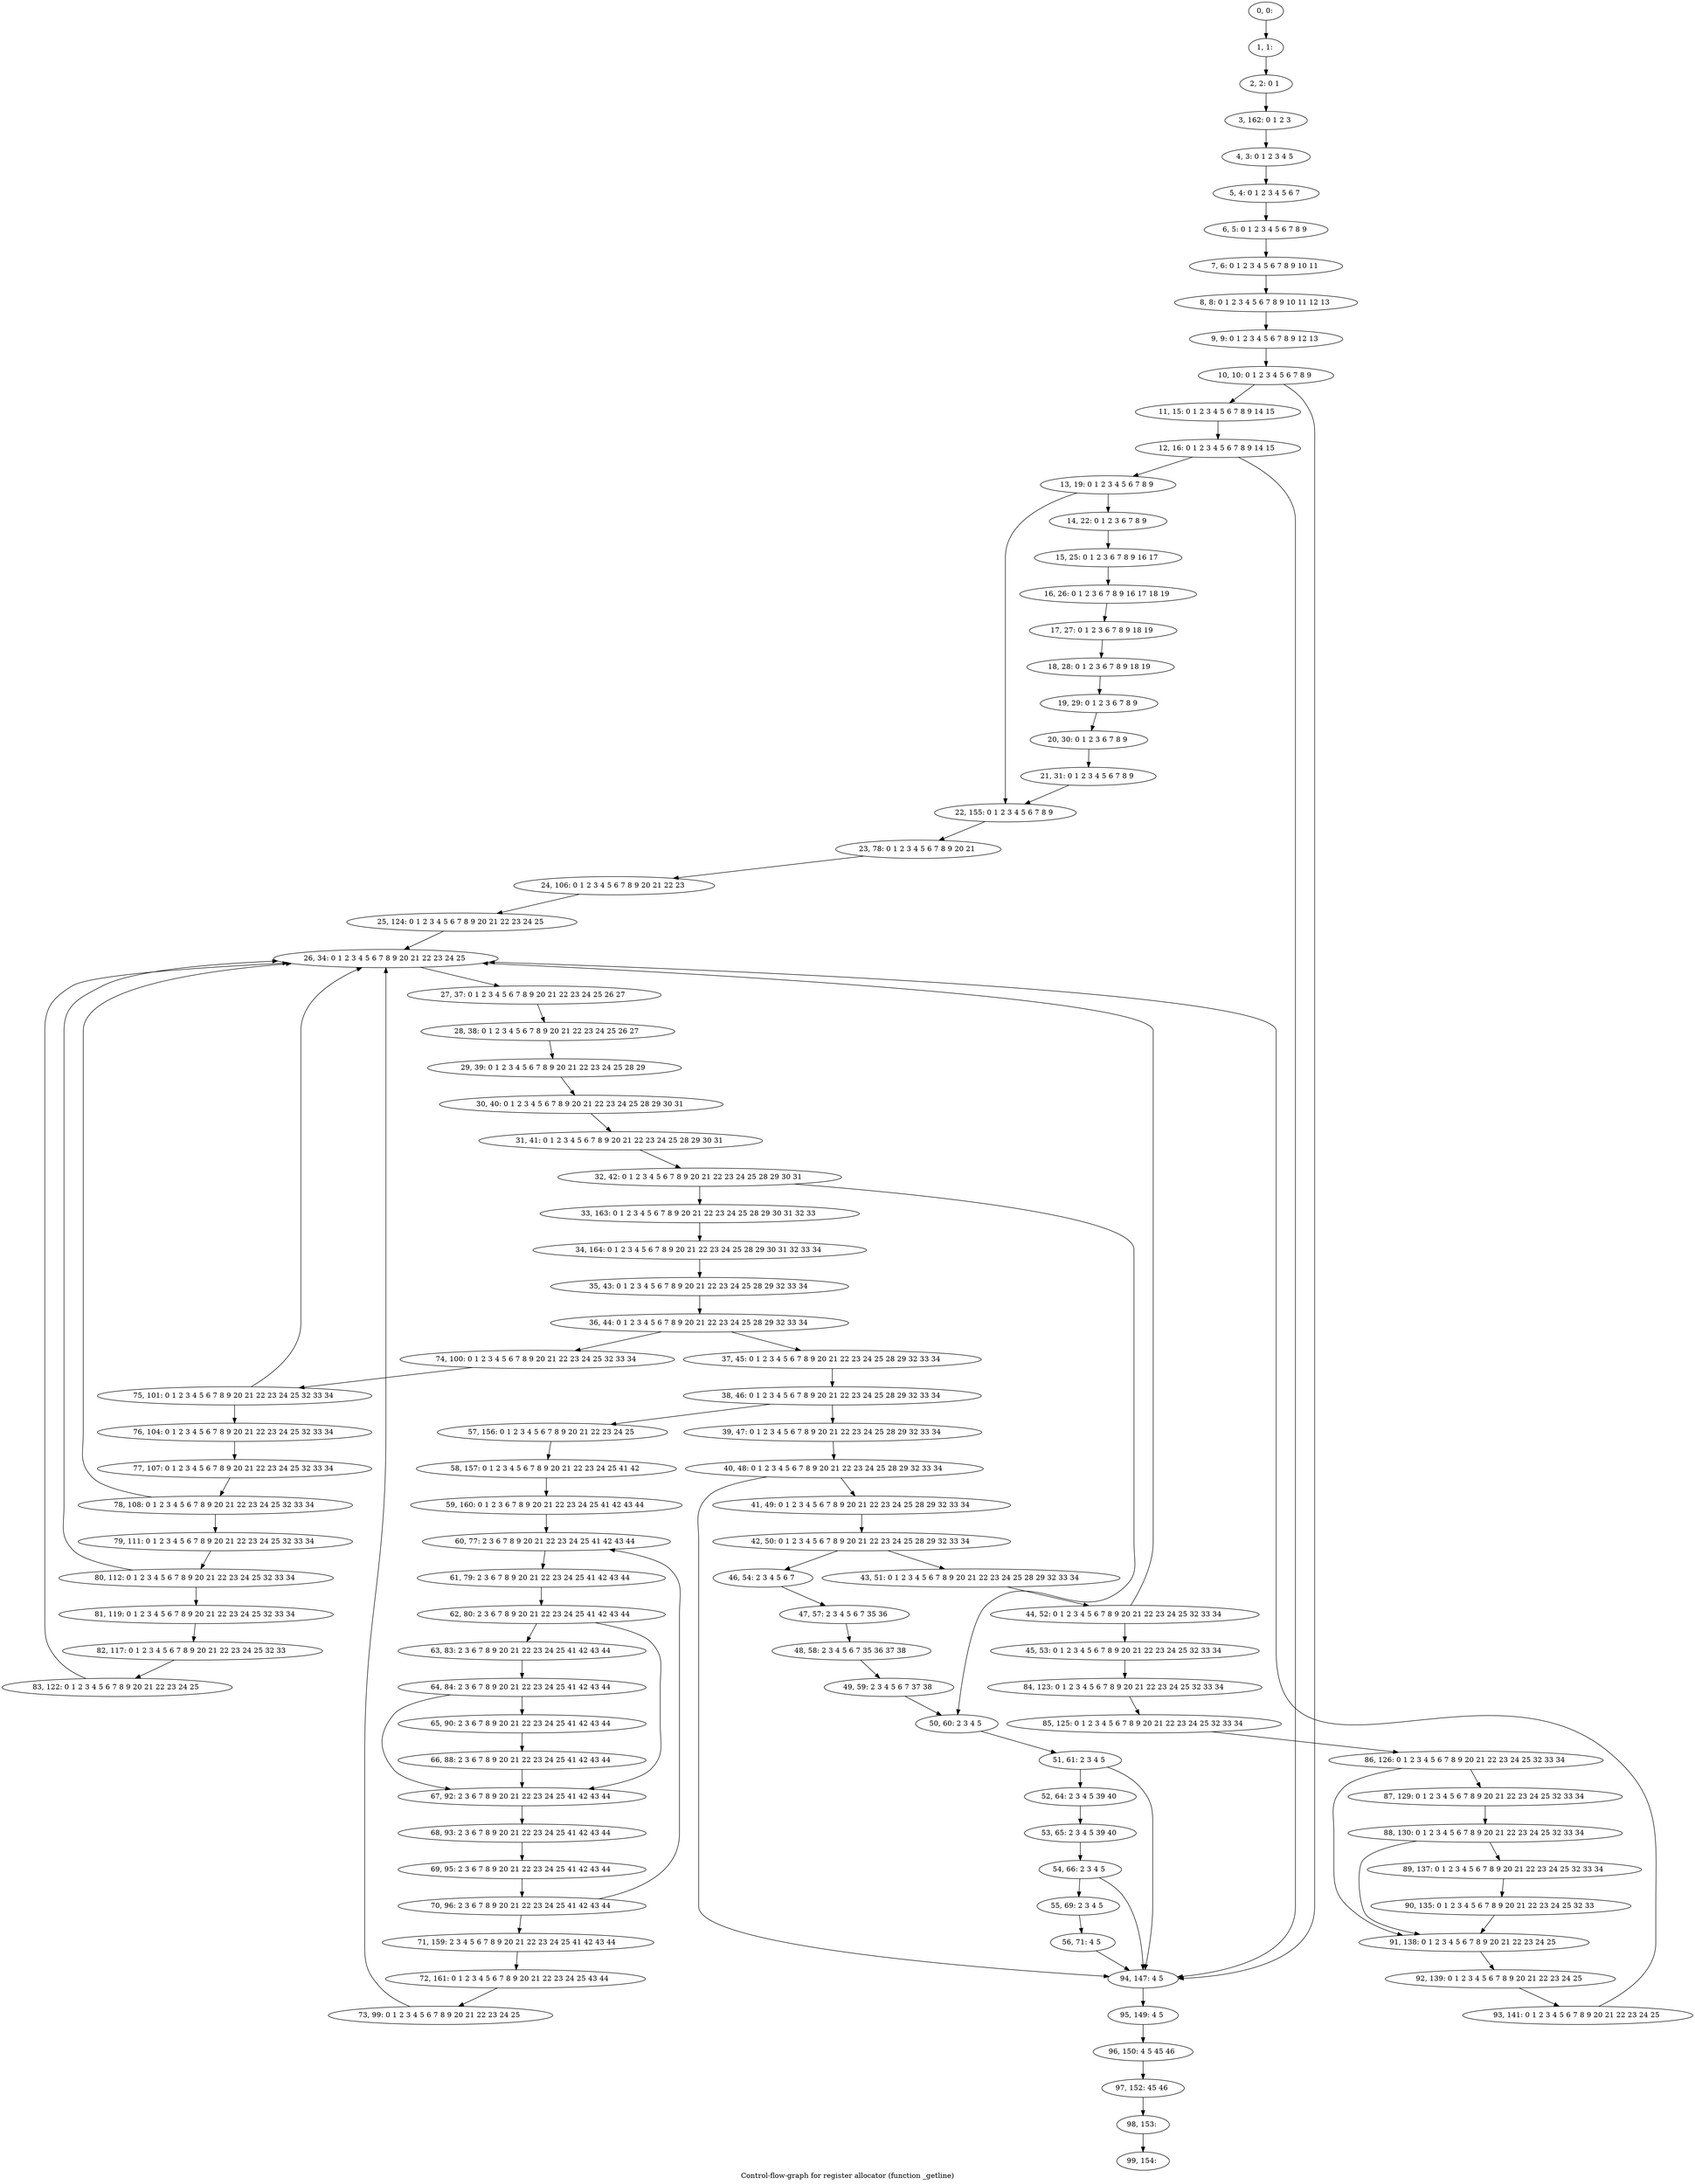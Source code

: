 digraph G {
graph [label="Control-flow-graph for register allocator (function _getline)"]
0[label="0, 0: "];
1[label="1, 1: "];
2[label="2, 2: 0 1 "];
3[label="3, 162: 0 1 2 3 "];
4[label="4, 3: 0 1 2 3 4 5 "];
5[label="5, 4: 0 1 2 3 4 5 6 7 "];
6[label="6, 5: 0 1 2 3 4 5 6 7 8 9 "];
7[label="7, 6: 0 1 2 3 4 5 6 7 8 9 10 11 "];
8[label="8, 8: 0 1 2 3 4 5 6 7 8 9 10 11 12 13 "];
9[label="9, 9: 0 1 2 3 4 5 6 7 8 9 12 13 "];
10[label="10, 10: 0 1 2 3 4 5 6 7 8 9 "];
11[label="11, 15: 0 1 2 3 4 5 6 7 8 9 14 15 "];
12[label="12, 16: 0 1 2 3 4 5 6 7 8 9 14 15 "];
13[label="13, 19: 0 1 2 3 4 5 6 7 8 9 "];
14[label="14, 22: 0 1 2 3 6 7 8 9 "];
15[label="15, 25: 0 1 2 3 6 7 8 9 16 17 "];
16[label="16, 26: 0 1 2 3 6 7 8 9 16 17 18 19 "];
17[label="17, 27: 0 1 2 3 6 7 8 9 18 19 "];
18[label="18, 28: 0 1 2 3 6 7 8 9 18 19 "];
19[label="19, 29: 0 1 2 3 6 7 8 9 "];
20[label="20, 30: 0 1 2 3 6 7 8 9 "];
21[label="21, 31: 0 1 2 3 4 5 6 7 8 9 "];
22[label="22, 155: 0 1 2 3 4 5 6 7 8 9 "];
23[label="23, 78: 0 1 2 3 4 5 6 7 8 9 20 21 "];
24[label="24, 106: 0 1 2 3 4 5 6 7 8 9 20 21 22 23 "];
25[label="25, 124: 0 1 2 3 4 5 6 7 8 9 20 21 22 23 24 25 "];
26[label="26, 34: 0 1 2 3 4 5 6 7 8 9 20 21 22 23 24 25 "];
27[label="27, 37: 0 1 2 3 4 5 6 7 8 9 20 21 22 23 24 25 26 27 "];
28[label="28, 38: 0 1 2 3 4 5 6 7 8 9 20 21 22 23 24 25 26 27 "];
29[label="29, 39: 0 1 2 3 4 5 6 7 8 9 20 21 22 23 24 25 28 29 "];
30[label="30, 40: 0 1 2 3 4 5 6 7 8 9 20 21 22 23 24 25 28 29 30 31 "];
31[label="31, 41: 0 1 2 3 4 5 6 7 8 9 20 21 22 23 24 25 28 29 30 31 "];
32[label="32, 42: 0 1 2 3 4 5 6 7 8 9 20 21 22 23 24 25 28 29 30 31 "];
33[label="33, 163: 0 1 2 3 4 5 6 7 8 9 20 21 22 23 24 25 28 29 30 31 32 33 "];
34[label="34, 164: 0 1 2 3 4 5 6 7 8 9 20 21 22 23 24 25 28 29 30 31 32 33 34 "];
35[label="35, 43: 0 1 2 3 4 5 6 7 8 9 20 21 22 23 24 25 28 29 32 33 34 "];
36[label="36, 44: 0 1 2 3 4 5 6 7 8 9 20 21 22 23 24 25 28 29 32 33 34 "];
37[label="37, 45: 0 1 2 3 4 5 6 7 8 9 20 21 22 23 24 25 28 29 32 33 34 "];
38[label="38, 46: 0 1 2 3 4 5 6 7 8 9 20 21 22 23 24 25 28 29 32 33 34 "];
39[label="39, 47: 0 1 2 3 4 5 6 7 8 9 20 21 22 23 24 25 28 29 32 33 34 "];
40[label="40, 48: 0 1 2 3 4 5 6 7 8 9 20 21 22 23 24 25 28 29 32 33 34 "];
41[label="41, 49: 0 1 2 3 4 5 6 7 8 9 20 21 22 23 24 25 28 29 32 33 34 "];
42[label="42, 50: 0 1 2 3 4 5 6 7 8 9 20 21 22 23 24 25 28 29 32 33 34 "];
43[label="43, 51: 0 1 2 3 4 5 6 7 8 9 20 21 22 23 24 25 28 29 32 33 34 "];
44[label="44, 52: 0 1 2 3 4 5 6 7 8 9 20 21 22 23 24 25 32 33 34 "];
45[label="45, 53: 0 1 2 3 4 5 6 7 8 9 20 21 22 23 24 25 32 33 34 "];
46[label="46, 54: 2 3 4 5 6 7 "];
47[label="47, 57: 2 3 4 5 6 7 35 36 "];
48[label="48, 58: 2 3 4 5 6 7 35 36 37 38 "];
49[label="49, 59: 2 3 4 5 6 7 37 38 "];
50[label="50, 60: 2 3 4 5 "];
51[label="51, 61: 2 3 4 5 "];
52[label="52, 64: 2 3 4 5 39 40 "];
53[label="53, 65: 2 3 4 5 39 40 "];
54[label="54, 66: 2 3 4 5 "];
55[label="55, 69: 2 3 4 5 "];
56[label="56, 71: 4 5 "];
57[label="57, 156: 0 1 2 3 4 5 6 7 8 9 20 21 22 23 24 25 "];
58[label="58, 157: 0 1 2 3 4 5 6 7 8 9 20 21 22 23 24 25 41 42 "];
59[label="59, 160: 0 1 2 3 6 7 8 9 20 21 22 23 24 25 41 42 43 44 "];
60[label="60, 77: 2 3 6 7 8 9 20 21 22 23 24 25 41 42 43 44 "];
61[label="61, 79: 2 3 6 7 8 9 20 21 22 23 24 25 41 42 43 44 "];
62[label="62, 80: 2 3 6 7 8 9 20 21 22 23 24 25 41 42 43 44 "];
63[label="63, 83: 2 3 6 7 8 9 20 21 22 23 24 25 41 42 43 44 "];
64[label="64, 84: 2 3 6 7 8 9 20 21 22 23 24 25 41 42 43 44 "];
65[label="65, 90: 2 3 6 7 8 9 20 21 22 23 24 25 41 42 43 44 "];
66[label="66, 88: 2 3 6 7 8 9 20 21 22 23 24 25 41 42 43 44 "];
67[label="67, 92: 2 3 6 7 8 9 20 21 22 23 24 25 41 42 43 44 "];
68[label="68, 93: 2 3 6 7 8 9 20 21 22 23 24 25 41 42 43 44 "];
69[label="69, 95: 2 3 6 7 8 9 20 21 22 23 24 25 41 42 43 44 "];
70[label="70, 96: 2 3 6 7 8 9 20 21 22 23 24 25 41 42 43 44 "];
71[label="71, 159: 2 3 4 5 6 7 8 9 20 21 22 23 24 25 41 42 43 44 "];
72[label="72, 161: 0 1 2 3 4 5 6 7 8 9 20 21 22 23 24 25 43 44 "];
73[label="73, 99: 0 1 2 3 4 5 6 7 8 9 20 21 22 23 24 25 "];
74[label="74, 100: 0 1 2 3 4 5 6 7 8 9 20 21 22 23 24 25 32 33 34 "];
75[label="75, 101: 0 1 2 3 4 5 6 7 8 9 20 21 22 23 24 25 32 33 34 "];
76[label="76, 104: 0 1 2 3 4 5 6 7 8 9 20 21 22 23 24 25 32 33 34 "];
77[label="77, 107: 0 1 2 3 4 5 6 7 8 9 20 21 22 23 24 25 32 33 34 "];
78[label="78, 108: 0 1 2 3 4 5 6 7 8 9 20 21 22 23 24 25 32 33 34 "];
79[label="79, 111: 0 1 2 3 4 5 6 7 8 9 20 21 22 23 24 25 32 33 34 "];
80[label="80, 112: 0 1 2 3 4 5 6 7 8 9 20 21 22 23 24 25 32 33 34 "];
81[label="81, 119: 0 1 2 3 4 5 6 7 8 9 20 21 22 23 24 25 32 33 34 "];
82[label="82, 117: 0 1 2 3 4 5 6 7 8 9 20 21 22 23 24 25 32 33 "];
83[label="83, 122: 0 1 2 3 4 5 6 7 8 9 20 21 22 23 24 25 "];
84[label="84, 123: 0 1 2 3 4 5 6 7 8 9 20 21 22 23 24 25 32 33 34 "];
85[label="85, 125: 0 1 2 3 4 5 6 7 8 9 20 21 22 23 24 25 32 33 34 "];
86[label="86, 126: 0 1 2 3 4 5 6 7 8 9 20 21 22 23 24 25 32 33 34 "];
87[label="87, 129: 0 1 2 3 4 5 6 7 8 9 20 21 22 23 24 25 32 33 34 "];
88[label="88, 130: 0 1 2 3 4 5 6 7 8 9 20 21 22 23 24 25 32 33 34 "];
89[label="89, 137: 0 1 2 3 4 5 6 7 8 9 20 21 22 23 24 25 32 33 34 "];
90[label="90, 135: 0 1 2 3 4 5 6 7 8 9 20 21 22 23 24 25 32 33 "];
91[label="91, 138: 0 1 2 3 4 5 6 7 8 9 20 21 22 23 24 25 "];
92[label="92, 139: 0 1 2 3 4 5 6 7 8 9 20 21 22 23 24 25 "];
93[label="93, 141: 0 1 2 3 4 5 6 7 8 9 20 21 22 23 24 25 "];
94[label="94, 147: 4 5 "];
95[label="95, 149: 4 5 "];
96[label="96, 150: 4 5 45 46 "];
97[label="97, 152: 45 46 "];
98[label="98, 153: "];
99[label="99, 154: "];
0->1 ;
1->2 ;
2->3 ;
3->4 ;
4->5 ;
5->6 ;
6->7 ;
7->8 ;
8->9 ;
9->10 ;
10->11 ;
10->94 ;
11->12 ;
12->13 ;
12->94 ;
13->14 ;
13->22 ;
14->15 ;
15->16 ;
16->17 ;
17->18 ;
18->19 ;
19->20 ;
20->21 ;
21->22 ;
22->23 ;
23->24 ;
24->25 ;
25->26 ;
26->27 ;
27->28 ;
28->29 ;
29->30 ;
30->31 ;
31->32 ;
32->33 ;
32->50 ;
33->34 ;
34->35 ;
35->36 ;
36->37 ;
36->74 ;
37->38 ;
38->39 ;
38->57 ;
39->40 ;
40->41 ;
40->94 ;
41->42 ;
42->43 ;
42->46 ;
43->44 ;
44->45 ;
44->26 ;
45->84 ;
46->47 ;
47->48 ;
48->49 ;
49->50 ;
50->51 ;
51->52 ;
51->94 ;
52->53 ;
53->54 ;
54->55 ;
54->94 ;
55->56 ;
56->94 ;
57->58 ;
58->59 ;
59->60 ;
60->61 ;
61->62 ;
62->63 ;
62->67 ;
63->64 ;
64->65 ;
64->67 ;
65->66 ;
66->67 ;
67->68 ;
68->69 ;
69->70 ;
70->71 ;
70->60 ;
71->72 ;
72->73 ;
73->26 ;
74->75 ;
75->76 ;
75->26 ;
76->77 ;
77->78 ;
78->79 ;
78->26 ;
79->80 ;
80->81 ;
80->26 ;
81->82 ;
82->83 ;
83->26 ;
84->85 ;
85->86 ;
86->87 ;
86->91 ;
87->88 ;
88->89 ;
88->91 ;
89->90 ;
90->91 ;
91->92 ;
92->93 ;
93->26 ;
94->95 ;
95->96 ;
96->97 ;
97->98 ;
98->99 ;
}
